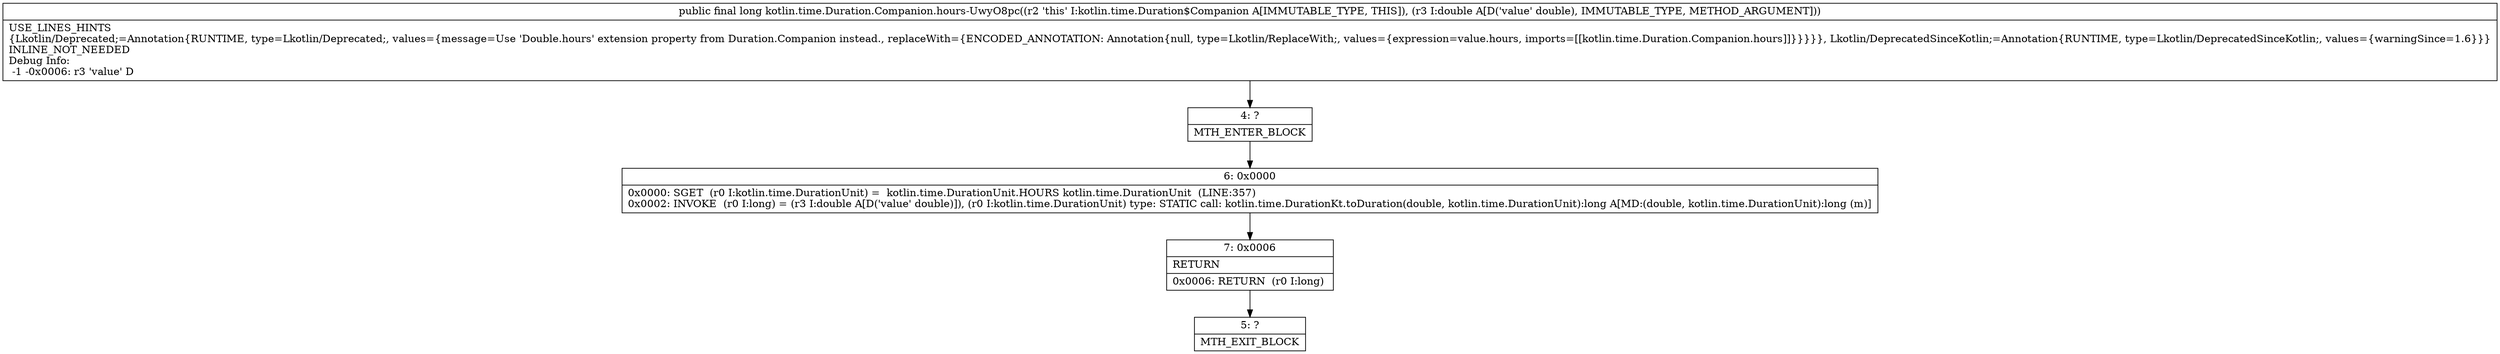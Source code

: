 digraph "CFG forkotlin.time.Duration.Companion.hours\-UwyO8pc(D)J" {
Node_4 [shape=record,label="{4\:\ ?|MTH_ENTER_BLOCK\l}"];
Node_6 [shape=record,label="{6\:\ 0x0000|0x0000: SGET  (r0 I:kotlin.time.DurationUnit) =  kotlin.time.DurationUnit.HOURS kotlin.time.DurationUnit  (LINE:357)\l0x0002: INVOKE  (r0 I:long) = (r3 I:double A[D('value' double)]), (r0 I:kotlin.time.DurationUnit) type: STATIC call: kotlin.time.DurationKt.toDuration(double, kotlin.time.DurationUnit):long A[MD:(double, kotlin.time.DurationUnit):long (m)]\l}"];
Node_7 [shape=record,label="{7\:\ 0x0006|RETURN\l|0x0006: RETURN  (r0 I:long) \l}"];
Node_5 [shape=record,label="{5\:\ ?|MTH_EXIT_BLOCK\l}"];
MethodNode[shape=record,label="{public final long kotlin.time.Duration.Companion.hours\-UwyO8pc((r2 'this' I:kotlin.time.Duration$Companion A[IMMUTABLE_TYPE, THIS]), (r3 I:double A[D('value' double), IMMUTABLE_TYPE, METHOD_ARGUMENT]))  | USE_LINES_HINTS\l\{Lkotlin\/Deprecated;=Annotation\{RUNTIME, type=Lkotlin\/Deprecated;, values=\{message=Use 'Double.hours' extension property from Duration.Companion instead., replaceWith=\{ENCODED_ANNOTATION: Annotation\{null, type=Lkotlin\/ReplaceWith;, values=\{expression=value.hours, imports=[[kotlin.time.Duration.Companion.hours]]\}\}\}\}\}, Lkotlin\/DeprecatedSinceKotlin;=Annotation\{RUNTIME, type=Lkotlin\/DeprecatedSinceKotlin;, values=\{warningSince=1.6\}\}\}\lINLINE_NOT_NEEDED\lDebug Info:\l  \-1 \-0x0006: r3 'value' D\l}"];
MethodNode -> Node_4;Node_4 -> Node_6;
Node_6 -> Node_7;
Node_7 -> Node_5;
}

